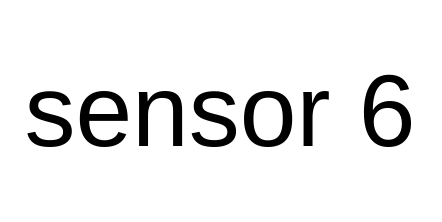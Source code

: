<mxfile version="14.7.10" type="github">
  <diagram id="6hxC9k_Fc9zlmSMF82AI" name="Page-1">
    <mxGraphModel dx="1038" dy="491" grid="1" gridSize="10" guides="1" tooltips="1" connect="1" arrows="1" fold="1" page="1" pageScale="1" pageWidth="827" pageHeight="1169" math="0" shadow="0">
      <root>
        <mxCell id="0" />
        <mxCell id="1" parent="0" />
        <mxCell id="pxXgaV9ZZmpURiwbb6V4-1" value="&lt;font style=&quot;font-size: 51px&quot;&gt;sensor 6&lt;/font&gt;" style="text;html=1;strokeColor=none;fillColor=none;align=center;verticalAlign=middle;whiteSpace=wrap;rounded=0;" vertex="1" parent="1">
          <mxGeometry x="390" y="203" width="220" height="110" as="geometry" />
        </mxCell>
      </root>
    </mxGraphModel>
  </diagram>
</mxfile>
